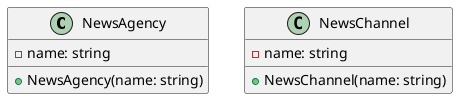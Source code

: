 @startuml observer_part_01_003

class NewsAgency{

    - name: string

    + NewsAgency(name: string)

}

class NewsChannel{

    - name: string

    + NewsChannel(name: string)
}

@enduml